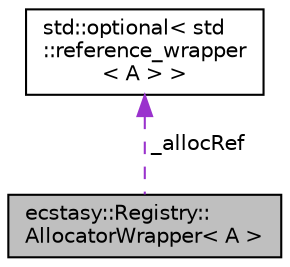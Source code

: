 digraph "ecstasy::Registry::AllocatorWrapper&lt; A &gt;"
{
 // LATEX_PDF_SIZE
  edge [fontname="Helvetica",fontsize="10",labelfontname="Helvetica",labelfontsize="10"];
  node [fontname="Helvetica",fontsize="10",shape=record];
  Node1 [label="ecstasy::Registry::\lAllocatorWrapper\< A \>",height=0.2,width=0.4,color="black", fillcolor="grey75", style="filled", fontcolor="black",tooltip="Wrapper for the allocator, see RegistryStackQuery for more details."];
  Node2 -> Node1 [dir="back",color="darkorchid3",fontsize="10",style="dashed",label=" _allocRef" ,fontname="Helvetica"];
  Node2 [label="std::optional\< std\l::reference_wrapper\l\< A \> \>",height=0.2,width=0.4,color="black", fillcolor="white", style="filled",URL="/home/runner/work/ecstasy/ecstasy/doc/external/cppreference-doxygen-web.tag.xml$cpp/utility/optional.html",tooltip=" "];
}
